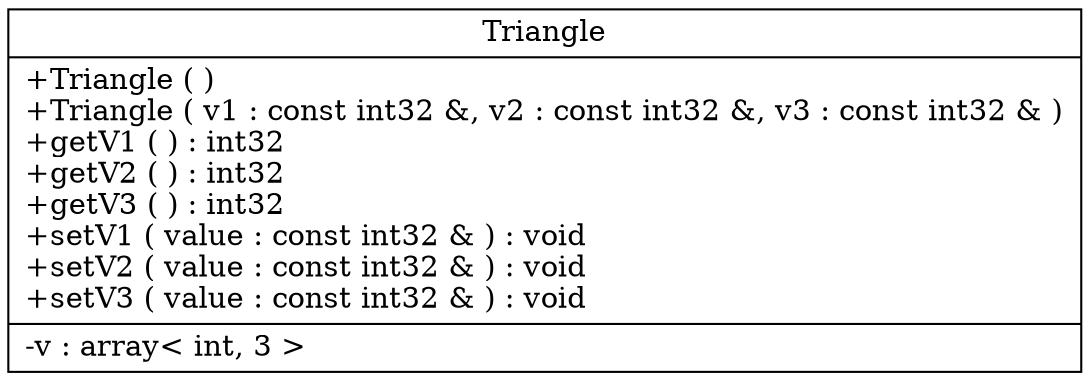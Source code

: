 digraph Triangle
{
graph [ rankdir="RL" ]
"d2/d28/class_triangle" [ label="Triangle\n|+Triangle (  )\l+Triangle ( v1 : const int32 &, v2 : const int32 &, v3 : const int32 & )\l+getV1 (  ) : int32\l+getV2 (  ) : int32\l+getV3 (  ) : int32\l+setV1 ( value : const int32 & ) : void\l+setV2 ( value : const int32 & ) : void\l+setV3 ( value : const int32 & ) : void\l|-v : array\< int, 3 \>\l" shape="record" ]
}